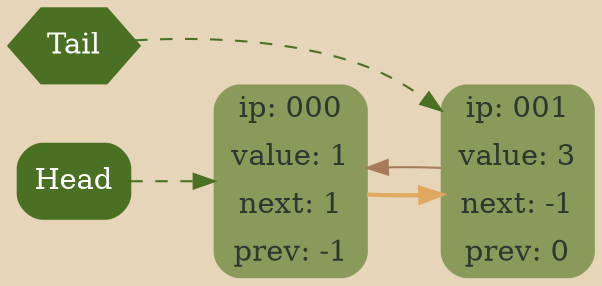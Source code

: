 digraph G {
	rankdir = LR;
	bgcolor="#E6D5B8";
	node000 [shape=Mrecord; style=filled; color="#8A9A5B"; fontcolor="#2E382E"; label=" { ip: 000 } | { value:   1 } | { next:   1 } | { prev:  -1 } "];
	node001 [shape=Mrecord; style=filled; color="#8A9A5B"; fontcolor="#2E382E"; label=" { ip: 001 } | { value:   3 } | { next:  -1 } | { prev:   0 } "];

	node000 -> node001 [style=bold; weight=1000; color="#E1A95F"];
	node001 -> node000 [weight=0; color="#A67B5B"; constraint=false];

	head [shape=Mrecord; style=filled; color="#4A7023"; fontcolor="white"; label="Head"];
	head -> node000 [style=dashed; color="#4A7023"];
	tail [shape=hexagon; style=filled; color="#4A7023"; fontcolor="white"; label="Tail"];
	tail -> node001 [style=dashed; color="#4A7023"; constraint=false];
}
